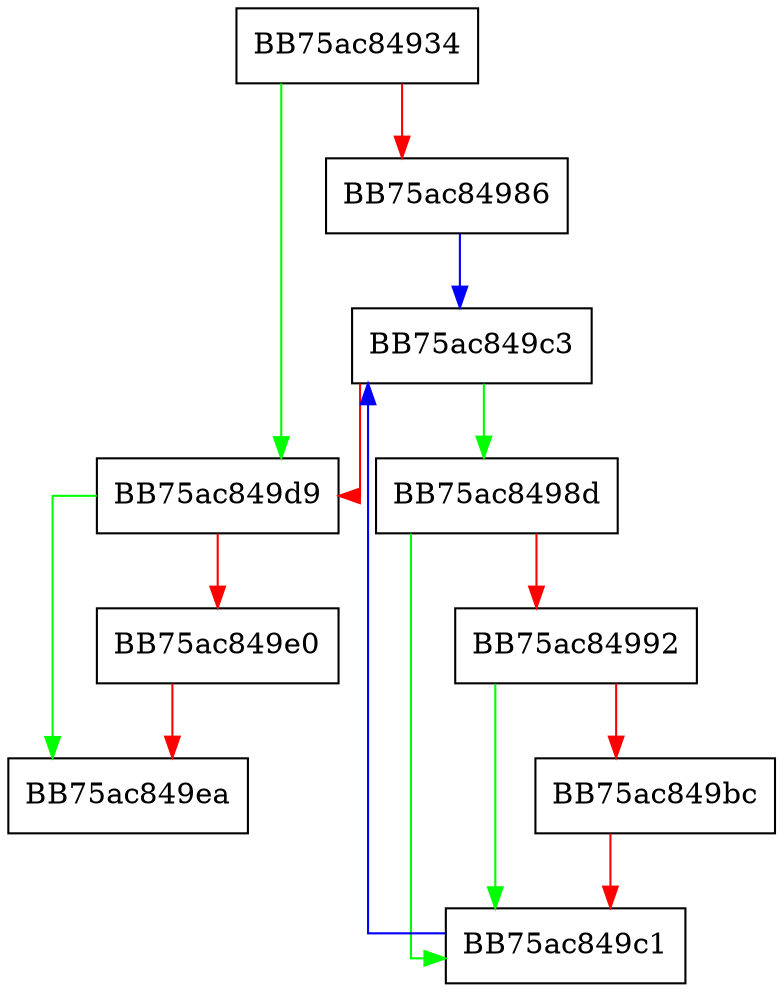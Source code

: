 digraph SetupPatterns {
  node [shape="box"];
  graph [splines=ortho];
  BB75ac84934 -> BB75ac849d9 [color="green"];
  BB75ac84934 -> BB75ac84986 [color="red"];
  BB75ac84986 -> BB75ac849c3 [color="blue"];
  BB75ac8498d -> BB75ac849c1 [color="green"];
  BB75ac8498d -> BB75ac84992 [color="red"];
  BB75ac84992 -> BB75ac849c1 [color="green"];
  BB75ac84992 -> BB75ac849bc [color="red"];
  BB75ac849bc -> BB75ac849c1 [color="red"];
  BB75ac849c1 -> BB75ac849c3 [color="blue"];
  BB75ac849c3 -> BB75ac8498d [color="green"];
  BB75ac849c3 -> BB75ac849d9 [color="red"];
  BB75ac849d9 -> BB75ac849ea [color="green"];
  BB75ac849d9 -> BB75ac849e0 [color="red"];
  BB75ac849e0 -> BB75ac849ea [color="red"];
}